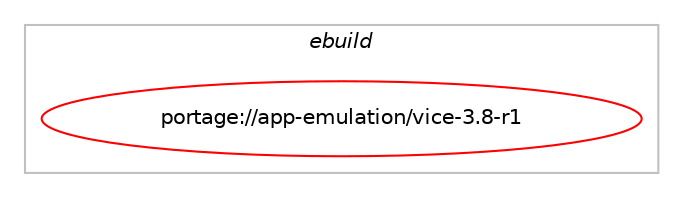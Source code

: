 digraph prolog {

# *************
# Graph options
# *************

newrank=true;
concentrate=true;
compound=true;
graph [rankdir=LR,fontname=Helvetica,fontsize=10,ranksep=1.5];#, ranksep=2.5, nodesep=0.2];
edge  [arrowhead=vee];
node  [fontname=Helvetica,fontsize=10];

# **********
# The ebuild
# **********

subgraph cluster_leftcol {
color=gray;
label=<<i>ebuild</i>>;
id [label="portage://app-emulation/vice-3.8-r1", color=red, width=4, href="../app-emulation/vice-3.8-r1.svg"];
}

# ****************
# The dependencies
# ****************

subgraph cluster_midcol {
color=gray;
label=<<i>dependencies</i>>;
subgraph cluster_compile {
fillcolor="#eeeeee";
style=filled;
label=<<i>compile</i>>;
# *** BEGIN UNKNOWN DEPENDENCY TYPE (TODO) ***
# id -> equal(use_conditional_group(positive,alsa,portage://app-emulation/vice-3.8-r1,[package_dependency(portage://app-emulation/vice-3.8-r1,install,no,media-libs,alsa-lib,none,[,,],[],[])]))
# *** END UNKNOWN DEPENDENCY TYPE (TODO) ***

# *** BEGIN UNKNOWN DEPENDENCY TYPE (TODO) ***
# id -> equal(use_conditional_group(positive,curl,portage://app-emulation/vice-3.8-r1,[package_dependency(portage://app-emulation/vice-3.8-r1,install,no,net-misc,curl,none,[,,],[],[])]))
# *** END UNKNOWN DEPENDENCY TYPE (TODO) ***

# *** BEGIN UNKNOWN DEPENDENCY TYPE (TODO) ***
# id -> equal(use_conditional_group(positive,ethernet,portage://app-emulation/vice-3.8-r1,[package_dependency(portage://app-emulation/vice-3.8-r1,install,no,net-libs,libpcap,none,[,,],[],[]),package_dependency(portage://app-emulation/vice-3.8-r1,install,no,sys-libs,libcap,none,[,,],[],[])]))
# *** END UNKNOWN DEPENDENCY TYPE (TODO) ***

# *** BEGIN UNKNOWN DEPENDENCY TYPE (TODO) ***
# id -> equal(use_conditional_group(positive,flac,portage://app-emulation/vice-3.8-r1,[package_dependency(portage://app-emulation/vice-3.8-r1,install,no,media-libs,flac,none,[,,],any_same_slot,[])]))
# *** END UNKNOWN DEPENDENCY TYPE (TODO) ***

# *** BEGIN UNKNOWN DEPENDENCY TYPE (TODO) ***
# id -> equal(use_conditional_group(positive,gif,portage://app-emulation/vice-3.8-r1,[package_dependency(portage://app-emulation/vice-3.8-r1,install,no,media-libs,giflib,none,[,,],any_same_slot,[])]))
# *** END UNKNOWN DEPENDENCY TYPE (TODO) ***

# *** BEGIN UNKNOWN DEPENDENCY TYPE (TODO) ***
# id -> equal(use_conditional_group(positive,gtk,portage://app-emulation/vice-3.8-r1,[package_dependency(portage://app-emulation/vice-3.8-r1,install,no,app-accessibility,at-spi2-core,greaterequal,[2.46,,,2.46],[slot(2)],[]),package_dependency(portage://app-emulation/vice-3.8-r1,install,no,dev-libs,glib,none,[,,],[slot(2)],[]),package_dependency(portage://app-emulation/vice-3.8-r1,install,no,media-libs,fontconfig,none,[,,],[slot(1.0)],[]),package_dependency(portage://app-emulation/vice-3.8-r1,install,no,media-libs,glew,none,[,,],[slot(0),equal],[use(disable(egl-only),negative)]),package_dependency(portage://app-emulation/vice-3.8-r1,install,no,media-libs,libglvnd,none,[,,],[],[use(enable(X),none)]),package_dependency(portage://app-emulation/vice-3.8-r1,install,no,x11-libs,cairo,none,[,,],[],[]),package_dependency(portage://app-emulation/vice-3.8-r1,install,no,x11-libs,gdk-pixbuf,none,[,,],[slot(2)],[]),package_dependency(portage://app-emulation/vice-3.8-r1,install,no,x11-libs,gtk+,none,[,,],[slot(3)],[use(enable(X),none)]),package_dependency(portage://app-emulation/vice-3.8-r1,install,no,x11-libs,libX11,none,[,,],[],[]),package_dependency(portage://app-emulation/vice-3.8-r1,install,no,x11-libs,pango,none,[,,],[],[])]))
# *** END UNKNOWN DEPENDENCY TYPE (TODO) ***

# *** BEGIN UNKNOWN DEPENDENCY TYPE (TODO) ***
# id -> equal(use_conditional_group(positive,lame,portage://app-emulation/vice-3.8-r1,[package_dependency(portage://app-emulation/vice-3.8-r1,install,no,media-sound,lame,none,[,,],[],[])]))
# *** END UNKNOWN DEPENDENCY TYPE (TODO) ***

# *** BEGIN UNKNOWN DEPENDENCY TYPE (TODO) ***
# id -> equal(use_conditional_group(positive,mpg123,portage://app-emulation/vice-3.8-r1,[package_dependency(portage://app-emulation/vice-3.8-r1,install,no,media-sound,mpg123,none,[,,],[],[])]))
# *** END UNKNOWN DEPENDENCY TYPE (TODO) ***

# *** BEGIN UNKNOWN DEPENDENCY TYPE (TODO) ***
# id -> equal(use_conditional_group(positive,ogg,portage://app-emulation/vice-3.8-r1,[package_dependency(portage://app-emulation/vice-3.8-r1,install,no,media-libs,libogg,none,[,,],[],[]),package_dependency(portage://app-emulation/vice-3.8-r1,install,no,media-libs,libvorbis,none,[,,],[],[])]))
# *** END UNKNOWN DEPENDENCY TYPE (TODO) ***

# *** BEGIN UNKNOWN DEPENDENCY TYPE (TODO) ***
# id -> equal(use_conditional_group(positive,parport,portage://app-emulation/vice-3.8-r1,[package_dependency(portage://app-emulation/vice-3.8-r1,install,no,sys-libs,libieee1284,none,[,,],[],[])]))
# *** END UNKNOWN DEPENDENCY TYPE (TODO) ***

# *** BEGIN UNKNOWN DEPENDENCY TYPE (TODO) ***
# id -> equal(use_conditional_group(positive,pci,portage://app-emulation/vice-3.8-r1,[package_dependency(portage://app-emulation/vice-3.8-r1,install,no,sys-apps,pciutils,none,[,,],[],[])]))
# *** END UNKNOWN DEPENDENCY TYPE (TODO) ***

# *** BEGIN UNKNOWN DEPENDENCY TYPE (TODO) ***
# id -> equal(use_conditional_group(positive,png,portage://app-emulation/vice-3.8-r1,[package_dependency(portage://app-emulation/vice-3.8-r1,install,no,media-libs,libpng,none,[,,],any_same_slot,[])]))
# *** END UNKNOWN DEPENDENCY TYPE (TODO) ***

# *** BEGIN UNKNOWN DEPENDENCY TYPE (TODO) ***
# id -> equal(use_conditional_group(positive,portaudio,portage://app-emulation/vice-3.8-r1,[package_dependency(portage://app-emulation/vice-3.8-r1,install,no,media-libs,portaudio,none,[,,],[],[])]))
# *** END UNKNOWN DEPENDENCY TYPE (TODO) ***

# *** BEGIN UNKNOWN DEPENDENCY TYPE (TODO) ***
# id -> equal(use_conditional_group(positive,pulseaudio,portage://app-emulation/vice-3.8-r1,[package_dependency(portage://app-emulation/vice-3.8-r1,install,no,media-libs,libpulse,none,[,,],[],[])]))
# *** END UNKNOWN DEPENDENCY TYPE (TODO) ***

# *** BEGIN UNKNOWN DEPENDENCY TYPE (TODO) ***
# id -> equal(use_conditional_group(positive,sdl,portage://app-emulation/vice-3.8-r1,[package_dependency(portage://app-emulation/vice-3.8-r1,install,no,media-libs,libsdl2,none,[,,],[],[use(enable(video),none)]),package_dependency(portage://app-emulation/vice-3.8-r1,install,no,media-libs,sdl2-image,none,[,,],[],[])]))
# *** END UNKNOWN DEPENDENCY TYPE (TODO) ***

# *** BEGIN UNKNOWN DEPENDENCY TYPE (TODO) ***
# id -> equal(package_dependency(portage://app-emulation/vice-3.8-r1,install,no,sys-libs,zlib,none,[,,],any_same_slot,[]))
# *** END UNKNOWN DEPENDENCY TYPE (TODO) ***

# *** BEGIN UNKNOWN DEPENDENCY TYPE (TODO) ***
# id -> equal(package_dependency(portage://app-emulation/vice-3.8-r1,install,no,virtual,libintl,none,[,,],[],[]))
# *** END UNKNOWN DEPENDENCY TYPE (TODO) ***

# *** BEGIN UNKNOWN DEPENDENCY TYPE (TODO) ***
# id -> equal(package_dependency(portage://app-emulation/vice-3.8-r1,install,no,x11-base,xorg-proto,none,[,,],[],[]))
# *** END UNKNOWN DEPENDENCY TYPE (TODO) ***

}
subgraph cluster_compileandrun {
fillcolor="#eeeeee";
style=filled;
label=<<i>compile and run</i>>;
}
subgraph cluster_run {
fillcolor="#eeeeee";
style=filled;
label=<<i>run</i>>;
# *** BEGIN UNKNOWN DEPENDENCY TYPE (TODO) ***
# id -> equal(use_conditional_group(positive,alsa,portage://app-emulation/vice-3.8-r1,[package_dependency(portage://app-emulation/vice-3.8-r1,run,no,media-libs,alsa-lib,none,[,,],[],[])]))
# *** END UNKNOWN DEPENDENCY TYPE (TODO) ***

# *** BEGIN UNKNOWN DEPENDENCY TYPE (TODO) ***
# id -> equal(use_conditional_group(positive,curl,portage://app-emulation/vice-3.8-r1,[package_dependency(portage://app-emulation/vice-3.8-r1,run,no,net-misc,curl,none,[,,],[],[])]))
# *** END UNKNOWN DEPENDENCY TYPE (TODO) ***

# *** BEGIN UNKNOWN DEPENDENCY TYPE (TODO) ***
# id -> equal(use_conditional_group(positive,ethernet,portage://app-emulation/vice-3.8-r1,[package_dependency(portage://app-emulation/vice-3.8-r1,run,no,net-libs,libpcap,none,[,,],[],[]),package_dependency(portage://app-emulation/vice-3.8-r1,run,no,sys-libs,libcap,none,[,,],[],[])]))
# *** END UNKNOWN DEPENDENCY TYPE (TODO) ***

# *** BEGIN UNKNOWN DEPENDENCY TYPE (TODO) ***
# id -> equal(use_conditional_group(positive,flac,portage://app-emulation/vice-3.8-r1,[package_dependency(portage://app-emulation/vice-3.8-r1,run,no,media-libs,flac,none,[,,],any_same_slot,[])]))
# *** END UNKNOWN DEPENDENCY TYPE (TODO) ***

# *** BEGIN UNKNOWN DEPENDENCY TYPE (TODO) ***
# id -> equal(use_conditional_group(positive,gif,portage://app-emulation/vice-3.8-r1,[package_dependency(portage://app-emulation/vice-3.8-r1,run,no,media-libs,giflib,none,[,,],any_same_slot,[])]))
# *** END UNKNOWN DEPENDENCY TYPE (TODO) ***

# *** BEGIN UNKNOWN DEPENDENCY TYPE (TODO) ***
# id -> equal(use_conditional_group(positive,gtk,portage://app-emulation/vice-3.8-r1,[package_dependency(portage://app-emulation/vice-3.8-r1,run,no,app-accessibility,at-spi2-core,greaterequal,[2.46,,,2.46],[slot(2)],[]),package_dependency(portage://app-emulation/vice-3.8-r1,run,no,dev-libs,glib,none,[,,],[slot(2)],[]),package_dependency(portage://app-emulation/vice-3.8-r1,run,no,media-libs,fontconfig,none,[,,],[slot(1.0)],[]),package_dependency(portage://app-emulation/vice-3.8-r1,run,no,media-libs,glew,none,[,,],[slot(0),equal],[use(disable(egl-only),negative)]),package_dependency(portage://app-emulation/vice-3.8-r1,run,no,media-libs,libglvnd,none,[,,],[],[use(enable(X),none)]),package_dependency(portage://app-emulation/vice-3.8-r1,run,no,x11-libs,cairo,none,[,,],[],[]),package_dependency(portage://app-emulation/vice-3.8-r1,run,no,x11-libs,gdk-pixbuf,none,[,,],[slot(2)],[]),package_dependency(portage://app-emulation/vice-3.8-r1,run,no,x11-libs,gtk+,none,[,,],[slot(3)],[use(enable(X),none)]),package_dependency(portage://app-emulation/vice-3.8-r1,run,no,x11-libs,libX11,none,[,,],[],[]),package_dependency(portage://app-emulation/vice-3.8-r1,run,no,x11-libs,pango,none,[,,],[],[])]))
# *** END UNKNOWN DEPENDENCY TYPE (TODO) ***

# *** BEGIN UNKNOWN DEPENDENCY TYPE (TODO) ***
# id -> equal(use_conditional_group(positive,lame,portage://app-emulation/vice-3.8-r1,[package_dependency(portage://app-emulation/vice-3.8-r1,run,no,media-sound,lame,none,[,,],[],[])]))
# *** END UNKNOWN DEPENDENCY TYPE (TODO) ***

# *** BEGIN UNKNOWN DEPENDENCY TYPE (TODO) ***
# id -> equal(use_conditional_group(positive,mpg123,portage://app-emulation/vice-3.8-r1,[package_dependency(portage://app-emulation/vice-3.8-r1,run,no,media-sound,mpg123,none,[,,],[],[])]))
# *** END UNKNOWN DEPENDENCY TYPE (TODO) ***

# *** BEGIN UNKNOWN DEPENDENCY TYPE (TODO) ***
# id -> equal(use_conditional_group(positive,ogg,portage://app-emulation/vice-3.8-r1,[package_dependency(portage://app-emulation/vice-3.8-r1,run,no,media-libs,libogg,none,[,,],[],[]),package_dependency(portage://app-emulation/vice-3.8-r1,run,no,media-libs,libvorbis,none,[,,],[],[])]))
# *** END UNKNOWN DEPENDENCY TYPE (TODO) ***

# *** BEGIN UNKNOWN DEPENDENCY TYPE (TODO) ***
# id -> equal(use_conditional_group(positive,parport,portage://app-emulation/vice-3.8-r1,[package_dependency(portage://app-emulation/vice-3.8-r1,run,no,sys-libs,libieee1284,none,[,,],[],[])]))
# *** END UNKNOWN DEPENDENCY TYPE (TODO) ***

# *** BEGIN UNKNOWN DEPENDENCY TYPE (TODO) ***
# id -> equal(use_conditional_group(positive,pci,portage://app-emulation/vice-3.8-r1,[package_dependency(portage://app-emulation/vice-3.8-r1,run,no,sys-apps,pciutils,none,[,,],[],[])]))
# *** END UNKNOWN DEPENDENCY TYPE (TODO) ***

# *** BEGIN UNKNOWN DEPENDENCY TYPE (TODO) ***
# id -> equal(use_conditional_group(positive,png,portage://app-emulation/vice-3.8-r1,[package_dependency(portage://app-emulation/vice-3.8-r1,run,no,media-libs,libpng,none,[,,],any_same_slot,[])]))
# *** END UNKNOWN DEPENDENCY TYPE (TODO) ***

# *** BEGIN UNKNOWN DEPENDENCY TYPE (TODO) ***
# id -> equal(use_conditional_group(positive,portaudio,portage://app-emulation/vice-3.8-r1,[package_dependency(portage://app-emulation/vice-3.8-r1,run,no,media-libs,portaudio,none,[,,],[],[])]))
# *** END UNKNOWN DEPENDENCY TYPE (TODO) ***

# *** BEGIN UNKNOWN DEPENDENCY TYPE (TODO) ***
# id -> equal(use_conditional_group(positive,pulseaudio,portage://app-emulation/vice-3.8-r1,[package_dependency(portage://app-emulation/vice-3.8-r1,run,no,media-libs,libpulse,none,[,,],[],[])]))
# *** END UNKNOWN DEPENDENCY TYPE (TODO) ***

# *** BEGIN UNKNOWN DEPENDENCY TYPE (TODO) ***
# id -> equal(use_conditional_group(positive,sdl,portage://app-emulation/vice-3.8-r1,[package_dependency(portage://app-emulation/vice-3.8-r1,run,no,media-libs,libsdl2,none,[,,],[],[use(enable(video),none)]),package_dependency(portage://app-emulation/vice-3.8-r1,run,no,media-libs,sdl2-image,none,[,,],[],[])]))
# *** END UNKNOWN DEPENDENCY TYPE (TODO) ***

# *** BEGIN UNKNOWN DEPENDENCY TYPE (TODO) ***
# id -> equal(package_dependency(portage://app-emulation/vice-3.8-r1,run,no,sys-libs,zlib,none,[,,],any_same_slot,[]))
# *** END UNKNOWN DEPENDENCY TYPE (TODO) ***

# *** BEGIN UNKNOWN DEPENDENCY TYPE (TODO) ***
# id -> equal(package_dependency(portage://app-emulation/vice-3.8-r1,run,no,virtual,libintl,none,[,,],[],[]))
# *** END UNKNOWN DEPENDENCY TYPE (TODO) ***

}
}

# **************
# The candidates
# **************

subgraph cluster_choices {
rank=same;
color=gray;
label=<<i>candidates</i>>;

}

}
